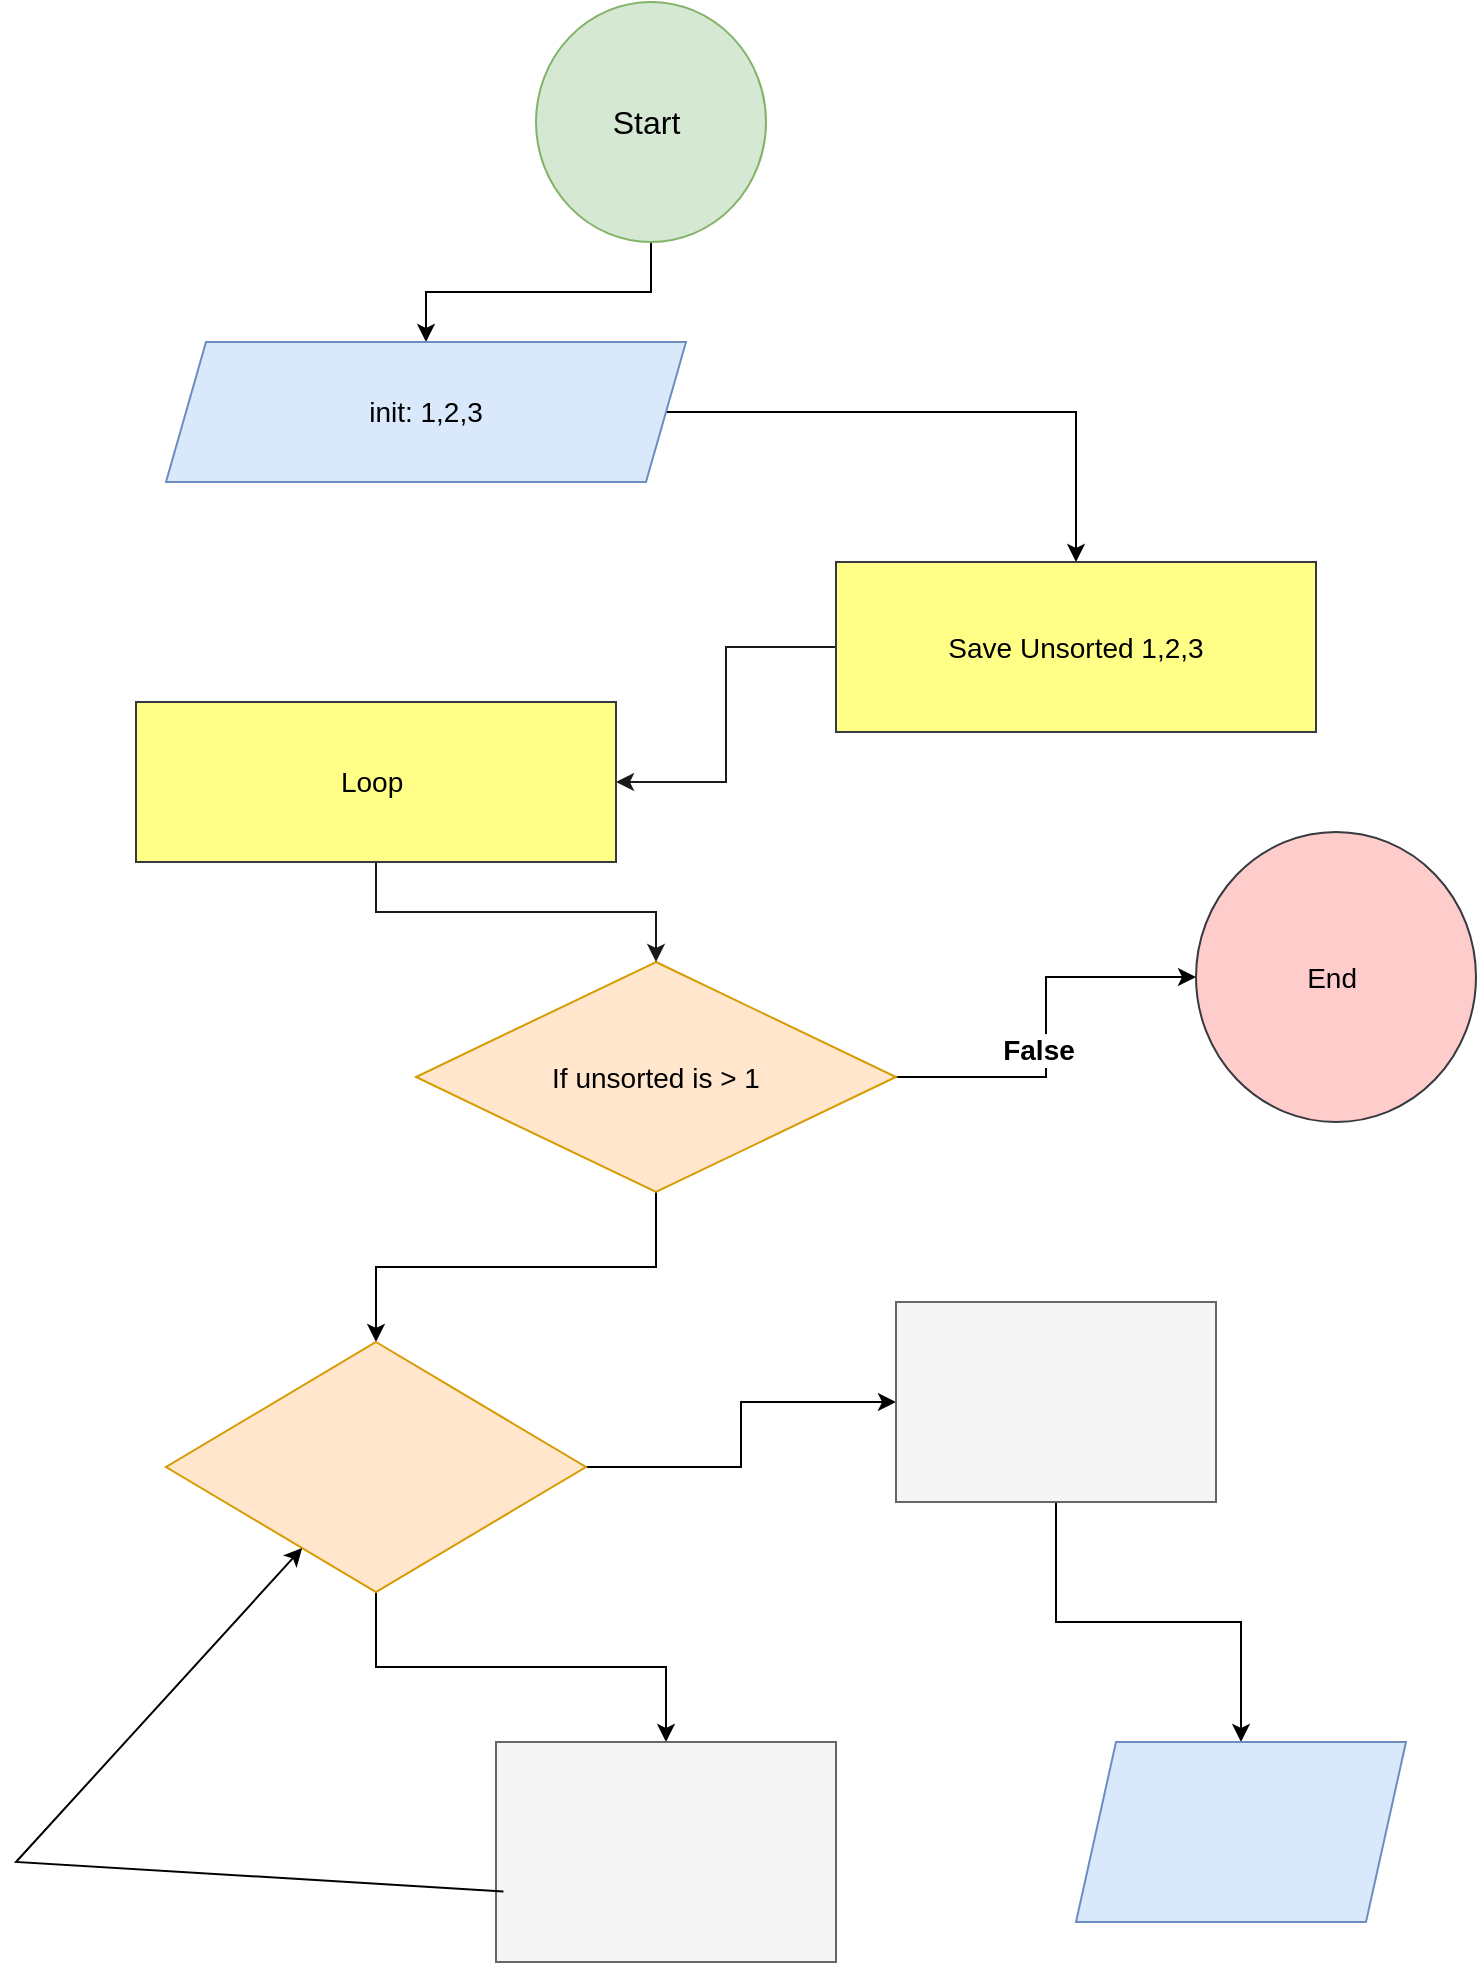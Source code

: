<mxfile version="20.3.6" type="github">
  <diagram id="C5RBs43oDa-KdzZeNtuy" name="Page-1">
    <mxGraphModel dx="781" dy="446" grid="1" gridSize="10" guides="1" tooltips="1" connect="1" arrows="1" fold="1" page="1" pageScale="1" pageWidth="827" pageHeight="1169" math="0" shadow="0">
      <root>
        <mxCell id="WIyWlLk6GJQsqaUBKTNV-0" />
        <mxCell id="WIyWlLk6GJQsqaUBKTNV-1" parent="WIyWlLk6GJQsqaUBKTNV-0" />
        <mxCell id="GjDUzmmRZ3CTvb0R5z6C-5" value="" style="edgeStyle=orthogonalEdgeStyle;rounded=0;orthogonalLoop=1;jettySize=auto;html=1;fontSize=14;" parent="WIyWlLk6GJQsqaUBKTNV-1" source="GjDUzmmRZ3CTvb0R5z6C-0" target="GjDUzmmRZ3CTvb0R5z6C-4" edge="1">
          <mxGeometry relative="1" as="geometry" />
        </mxCell>
        <mxCell id="GjDUzmmRZ3CTvb0R5z6C-0" value="&lt;font size=&quot;3&quot;&gt;Start&amp;nbsp;&lt;/font&gt;" style="ellipse;whiteSpace=wrap;html=1;fillColor=#d5e8d4;strokeColor=#82b366;" parent="WIyWlLk6GJQsqaUBKTNV-1" vertex="1">
          <mxGeometry x="290" y="10" width="115" height="120" as="geometry" />
        </mxCell>
        <mxCell id="GjDUzmmRZ3CTvb0R5z6C-7" value="" style="edgeStyle=orthogonalEdgeStyle;rounded=0;orthogonalLoop=1;jettySize=auto;html=1;fontSize=14;" parent="WIyWlLk6GJQsqaUBKTNV-1" source="GjDUzmmRZ3CTvb0R5z6C-4" target="GjDUzmmRZ3CTvb0R5z6C-6" edge="1">
          <mxGeometry relative="1" as="geometry" />
        </mxCell>
        <mxCell id="GjDUzmmRZ3CTvb0R5z6C-4" value="init: 1,2,3" style="shape=parallelogram;perimeter=parallelogramPerimeter;whiteSpace=wrap;html=1;fixedSize=1;fontSize=14;fillColor=#dae8fc;strokeColor=#6c8ebf;" parent="WIyWlLk6GJQsqaUBKTNV-1" vertex="1">
          <mxGeometry x="105" y="180" width="260" height="70" as="geometry" />
        </mxCell>
        <mxCell id="GjDUzmmRZ3CTvb0R5z6C-44" value="" style="edgeStyle=orthogonalEdgeStyle;rounded=0;sketch=0;fillStyle=solid;orthogonalLoop=1;jettySize=auto;html=1;shadow=0;strokeColor=#1A1A1A;fontSize=14;fillColor=#000000;gradientColor=default;" parent="WIyWlLk6GJQsqaUBKTNV-1" source="GjDUzmmRZ3CTvb0R5z6C-6" target="GjDUzmmRZ3CTvb0R5z6C-40" edge="1">
          <mxGeometry relative="1" as="geometry" />
        </mxCell>
        <mxCell id="GjDUzmmRZ3CTvb0R5z6C-6" value="Save Unsorted 1,2,3" style="whiteSpace=wrap;html=1;fontSize=14;fillColor=#ffff88;strokeColor=#36393d;" parent="WIyWlLk6GJQsqaUBKTNV-1" vertex="1">
          <mxGeometry x="440" y="290" width="240" height="85" as="geometry" />
        </mxCell>
        <mxCell id="GjDUzmmRZ3CTvb0R5z6C-21" value="" style="edgeStyle=orthogonalEdgeStyle;rounded=0;orthogonalLoop=1;jettySize=auto;html=1;fontSize=14;" parent="WIyWlLk6GJQsqaUBKTNV-1" source="GjDUzmmRZ3CTvb0R5z6C-17" target="GjDUzmmRZ3CTvb0R5z6C-20" edge="1">
          <mxGeometry relative="1" as="geometry" />
        </mxCell>
        <mxCell id="GjDUzmmRZ3CTvb0R5z6C-33" value="&lt;b&gt;False&lt;/b&gt;" style="edgeLabel;html=1;align=center;verticalAlign=middle;resizable=0;points=[];fontSize=14;" parent="GjDUzmmRZ3CTvb0R5z6C-21" vertex="1" connectable="0">
          <mxGeometry x="-0.11" y="4" relative="1" as="geometry">
            <mxPoint as="offset" />
          </mxGeometry>
        </mxCell>
        <mxCell id="I0fAVbOIt5M41UMMYSqg-1" value="" style="edgeStyle=orthogonalEdgeStyle;rounded=0;orthogonalLoop=1;jettySize=auto;html=1;" edge="1" parent="WIyWlLk6GJQsqaUBKTNV-1" source="GjDUzmmRZ3CTvb0R5z6C-17" target="I0fAVbOIt5M41UMMYSqg-0">
          <mxGeometry relative="1" as="geometry" />
        </mxCell>
        <mxCell id="GjDUzmmRZ3CTvb0R5z6C-17" value="If unsorted is &amp;gt; 1" style="rhombus;whiteSpace=wrap;html=1;fontSize=14;fillColor=#ffe6cc;strokeColor=#d79b00;" parent="WIyWlLk6GJQsqaUBKTNV-1" vertex="1">
          <mxGeometry x="230" y="490" width="240" height="115" as="geometry" />
        </mxCell>
        <mxCell id="GjDUzmmRZ3CTvb0R5z6C-20" value="End&amp;nbsp;" style="ellipse;whiteSpace=wrap;html=1;fontSize=14;fillColor=#ffcccc;strokeColor=#36393d;" parent="WIyWlLk6GJQsqaUBKTNV-1" vertex="1">
          <mxGeometry x="620" y="425" width="140" height="145" as="geometry" />
        </mxCell>
        <mxCell id="GjDUzmmRZ3CTvb0R5z6C-45" value="" style="edgeStyle=orthogonalEdgeStyle;rounded=0;sketch=0;fillStyle=solid;orthogonalLoop=1;jettySize=auto;html=1;shadow=0;strokeColor=#1A1A1A;fontSize=14;fillColor=#000000;gradientColor=default;" parent="WIyWlLk6GJQsqaUBKTNV-1" source="GjDUzmmRZ3CTvb0R5z6C-40" target="GjDUzmmRZ3CTvb0R5z6C-17" edge="1">
          <mxGeometry relative="1" as="geometry" />
        </mxCell>
        <mxCell id="GjDUzmmRZ3CTvb0R5z6C-40" value="Loop&amp;nbsp;" style="whiteSpace=wrap;html=1;fontSize=14;fillColor=#ffff88;strokeColor=#36393d;" parent="WIyWlLk6GJQsqaUBKTNV-1" vertex="1">
          <mxGeometry x="90" y="360" width="240" height="80" as="geometry" />
        </mxCell>
        <mxCell id="I0fAVbOIt5M41UMMYSqg-3" value="" style="edgeStyle=orthogonalEdgeStyle;rounded=0;orthogonalLoop=1;jettySize=auto;html=1;" edge="1" parent="WIyWlLk6GJQsqaUBKTNV-1" source="I0fAVbOIt5M41UMMYSqg-0" target="I0fAVbOIt5M41UMMYSqg-2">
          <mxGeometry relative="1" as="geometry" />
        </mxCell>
        <mxCell id="I0fAVbOIt5M41UMMYSqg-9" value="" style="edgeStyle=orthogonalEdgeStyle;rounded=0;orthogonalLoop=1;jettySize=auto;html=1;" edge="1" parent="WIyWlLk6GJQsqaUBKTNV-1" source="I0fAVbOIt5M41UMMYSqg-0" target="I0fAVbOIt5M41UMMYSqg-8">
          <mxGeometry relative="1" as="geometry" />
        </mxCell>
        <mxCell id="I0fAVbOIt5M41UMMYSqg-0" value="" style="rhombus;whiteSpace=wrap;html=1;fontSize=14;fillColor=#ffe6cc;strokeColor=#d79b00;" vertex="1" parent="WIyWlLk6GJQsqaUBKTNV-1">
          <mxGeometry x="105" y="680" width="210" height="125" as="geometry" />
        </mxCell>
        <mxCell id="I0fAVbOIt5M41UMMYSqg-5" value="" style="edgeStyle=orthogonalEdgeStyle;rounded=0;orthogonalLoop=1;jettySize=auto;html=1;" edge="1" parent="WIyWlLk6GJQsqaUBKTNV-1" source="I0fAVbOIt5M41UMMYSqg-2" target="I0fAVbOIt5M41UMMYSqg-4">
          <mxGeometry relative="1" as="geometry" />
        </mxCell>
        <mxCell id="I0fAVbOIt5M41UMMYSqg-2" value="" style="whiteSpace=wrap;html=1;fontSize=14;fillColor=#f5f5f5;strokeColor=#666666;fontColor=#333333;" vertex="1" parent="WIyWlLk6GJQsqaUBKTNV-1">
          <mxGeometry x="470" y="660" width="160" height="100" as="geometry" />
        </mxCell>
        <mxCell id="I0fAVbOIt5M41UMMYSqg-4" value="" style="shape=parallelogram;perimeter=parallelogramPerimeter;whiteSpace=wrap;html=1;fixedSize=1;fontSize=14;fillColor=#dae8fc;strokeColor=#6c8ebf;" vertex="1" parent="WIyWlLk6GJQsqaUBKTNV-1">
          <mxGeometry x="560" y="880" width="165" height="90" as="geometry" />
        </mxCell>
        <mxCell id="I0fAVbOIt5M41UMMYSqg-8" value="" style="whiteSpace=wrap;html=1;fontSize=14;fillColor=#f5f5f5;strokeColor=#666666;fontColor=#333333;" vertex="1" parent="WIyWlLk6GJQsqaUBKTNV-1">
          <mxGeometry x="270" y="880" width="170" height="110" as="geometry" />
        </mxCell>
        <mxCell id="I0fAVbOIt5M41UMMYSqg-13" value="" style="endArrow=classic;html=1;rounded=0;exitX=0.022;exitY=0.679;exitDx=0;exitDy=0;exitPerimeter=0;" edge="1" parent="WIyWlLk6GJQsqaUBKTNV-1" source="I0fAVbOIt5M41UMMYSqg-8" target="I0fAVbOIt5M41UMMYSqg-0">
          <mxGeometry width="50" height="50" relative="1" as="geometry">
            <mxPoint x="100" y="900" as="sourcePoint" />
            <mxPoint x="110" y="870" as="targetPoint" />
            <Array as="points">
              <mxPoint x="30" y="940" />
            </Array>
          </mxGeometry>
        </mxCell>
      </root>
    </mxGraphModel>
  </diagram>
</mxfile>
